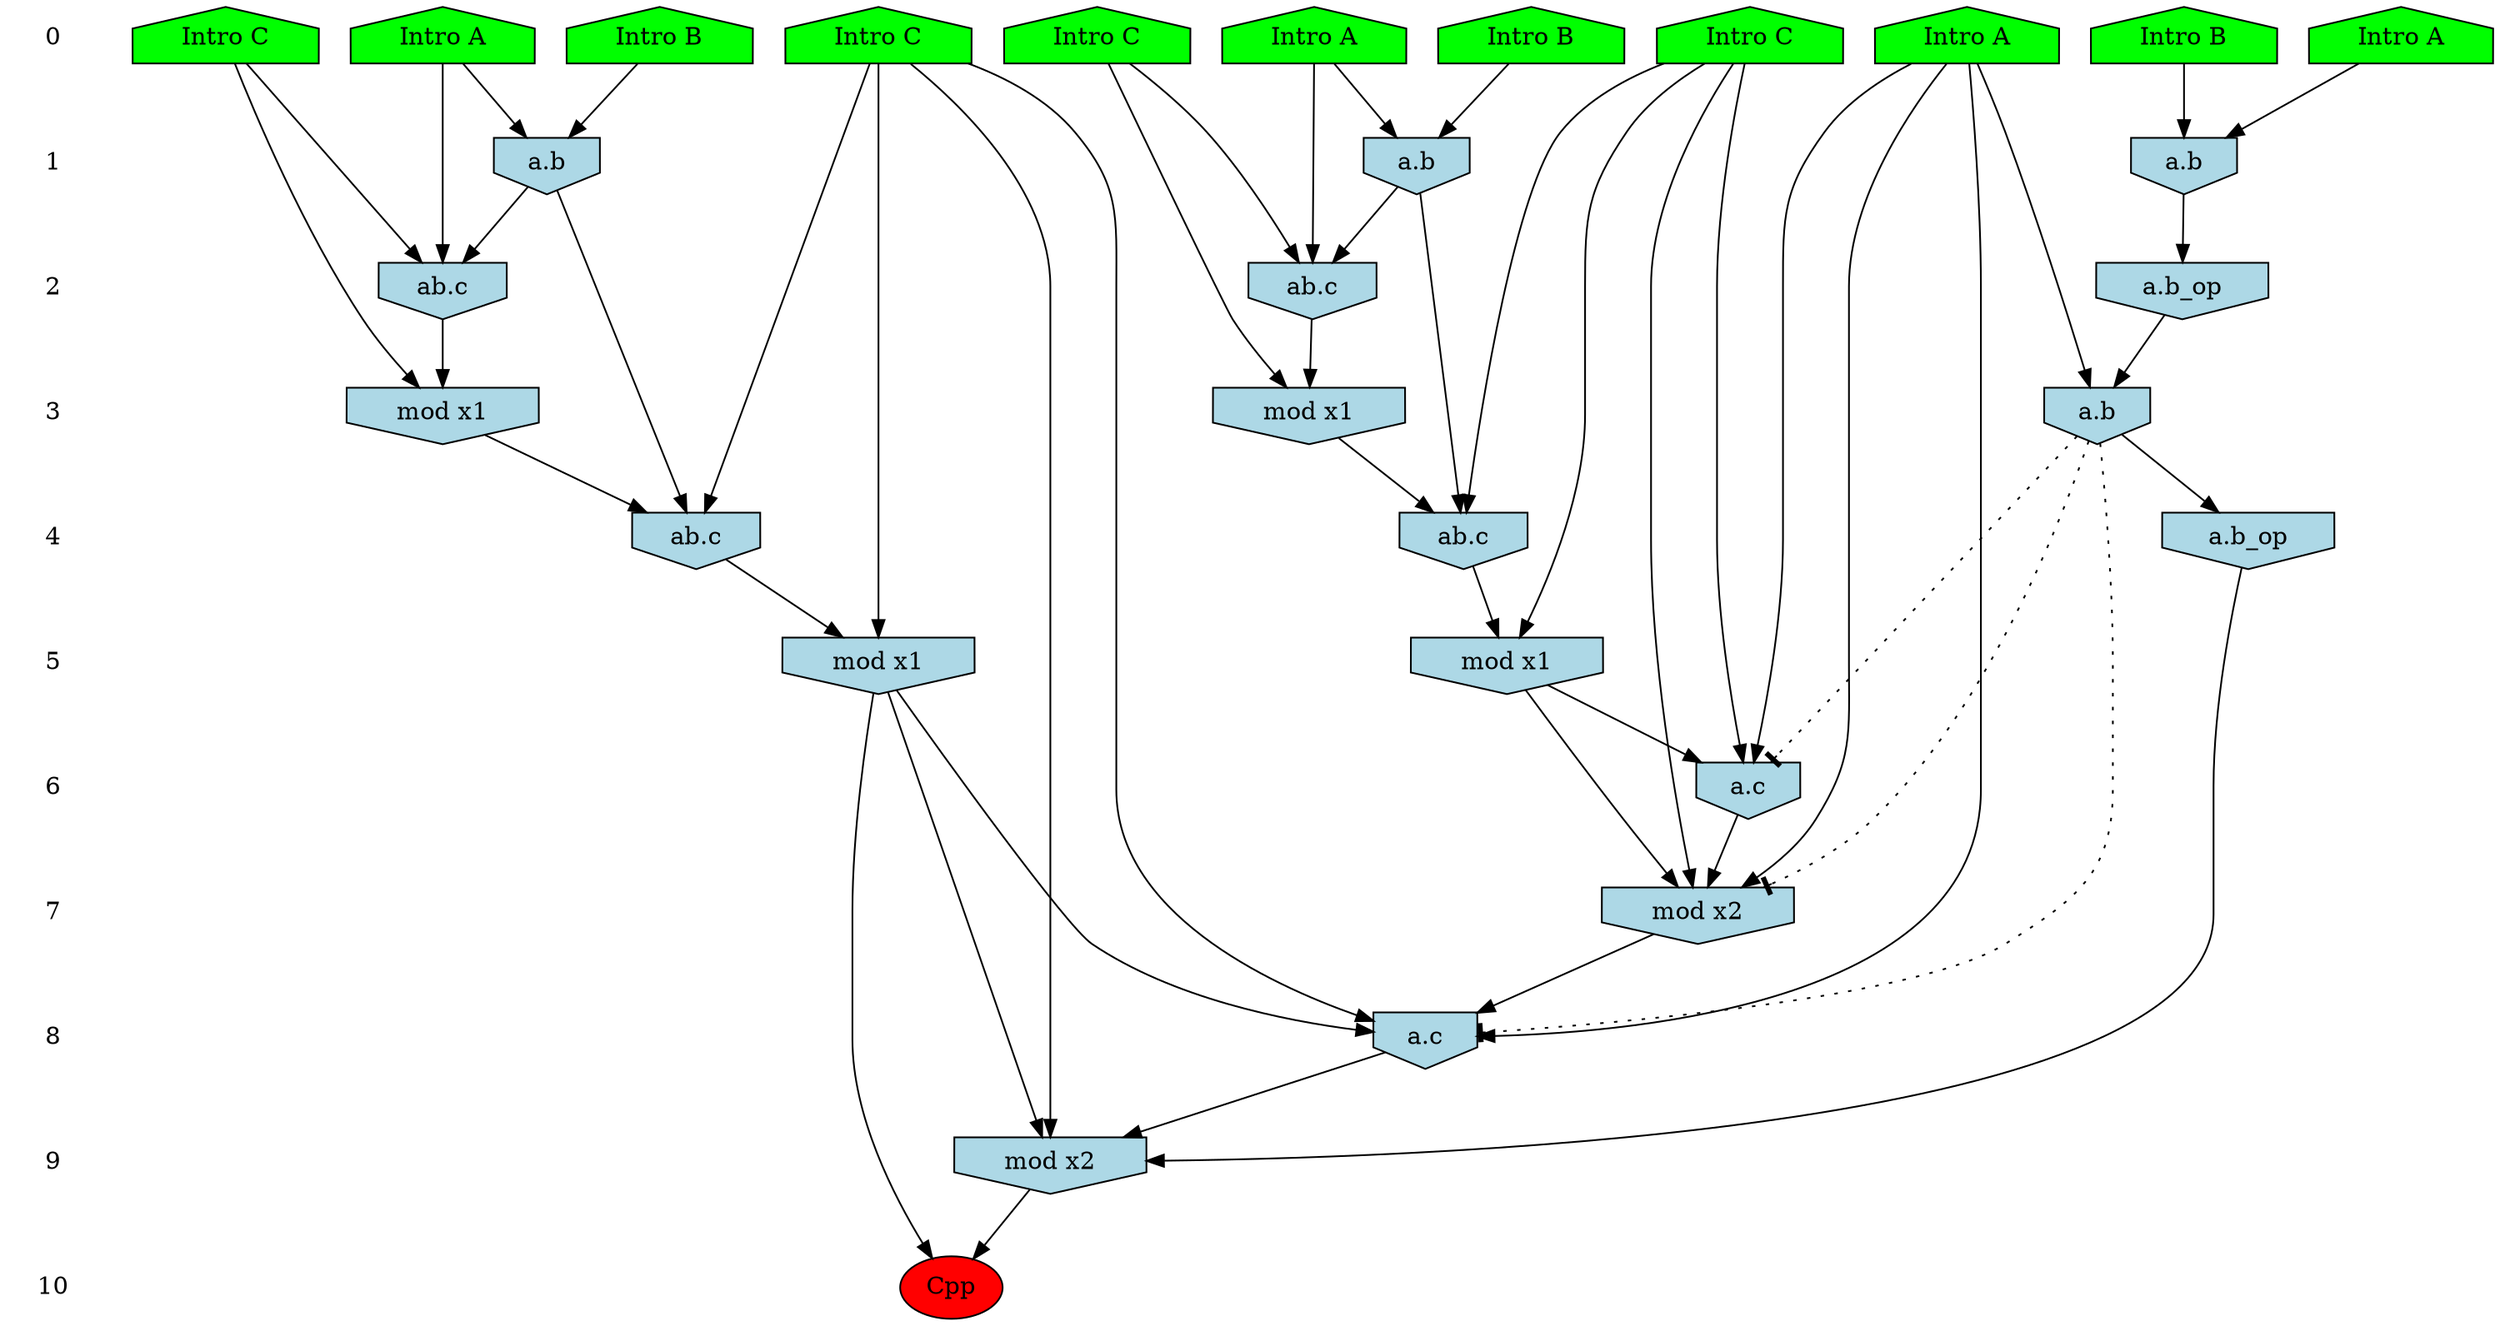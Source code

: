 /* Compression of 1 causal flows obtained in average at 1.612139E+01 t.u */
/* Compressed causal flows were: [2728] */
digraph G{
 ranksep=.5 ; 
{ rank = same ; "0" [shape=plaintext] ; node_1 [label ="Intro B", shape=house, style=filled, fillcolor=green] ;
node_2 [label ="Intro A", shape=house, style=filled, fillcolor=green] ;
node_3 [label ="Intro B", shape=house, style=filled, fillcolor=green] ;
node_4 [label ="Intro A", shape=house, style=filled, fillcolor=green] ;
node_5 [label ="Intro A", shape=house, style=filled, fillcolor=green] ;
node_6 [label ="Intro A", shape=house, style=filled, fillcolor=green] ;
node_7 [label ="Intro B", shape=house, style=filled, fillcolor=green] ;
node_8 [label ="Intro C", shape=house, style=filled, fillcolor=green] ;
node_9 [label ="Intro C", shape=house, style=filled, fillcolor=green] ;
node_10 [label ="Intro C", shape=house, style=filled, fillcolor=green] ;
node_11 [label ="Intro C", shape=house, style=filled, fillcolor=green] ;
}
{ rank = same ; "1" [shape=plaintext] ; node_12 [label="a.b", shape=invhouse, style=filled, fillcolor = lightblue] ;
node_13 [label="a.b", shape=invhouse, style=filled, fillcolor = lightblue] ;
node_21 [label="a.b", shape=invhouse, style=filled, fillcolor = lightblue] ;
}
{ rank = same ; "2" [shape=plaintext] ; node_14 [label="ab.c", shape=invhouse, style=filled, fillcolor = lightblue] ;
node_19 [label="a.b_op", shape=invhouse, style=filled, fillcolor = lightblue] ;
node_22 [label="ab.c", shape=invhouse, style=filled, fillcolor = lightblue] ;
}
{ rank = same ; "3" [shape=plaintext] ; node_15 [label="mod x1", shape=invhouse, style=filled, fillcolor = lightblue] ;
node_23 [label="mod x1", shape=invhouse, style=filled, fillcolor = lightblue] ;
node_27 [label="a.b", shape=invhouse, style=filled, fillcolor = lightblue] ;
}
{ rank = same ; "4" [shape=plaintext] ; node_16 [label="ab.c", shape=invhouse, style=filled, fillcolor = lightblue] ;
node_24 [label="ab.c", shape=invhouse, style=filled, fillcolor = lightblue] ;
node_28 [label="a.b_op", shape=invhouse, style=filled, fillcolor = lightblue] ;
}
{ rank = same ; "5" [shape=plaintext] ; node_17 [label="mod x1", shape=invhouse, style=filled, fillcolor = lightblue] ;
node_25 [label="mod x1", shape=invhouse, style=filled, fillcolor = lightblue] ;
}
{ rank = same ; "6" [shape=plaintext] ; node_18 [label="a.c", shape=invhouse, style=filled, fillcolor = lightblue] ;
}
{ rank = same ; "7" [shape=plaintext] ; node_20 [label="mod x2", shape=invhouse, style=filled, fillcolor = lightblue] ;
}
{ rank = same ; "8" [shape=plaintext] ; node_26 [label="a.c", shape=invhouse, style=filled, fillcolor = lightblue] ;
}
{ rank = same ; "9" [shape=plaintext] ; node_29 [label="mod x2", shape=invhouse, style=filled, fillcolor = lightblue] ;
}
{ rank = same ; "10" [shape=plaintext] ; node_30 [label ="Cpp", style=filled, fillcolor=red] ;
}
"0" -> "1" [style="invis"]; 
"1" -> "2" [style="invis"]; 
"2" -> "3" [style="invis"]; 
"3" -> "4" [style="invis"]; 
"4" -> "5" [style="invis"]; 
"5" -> "6" [style="invis"]; 
"6" -> "7" [style="invis"]; 
"7" -> "8" [style="invis"]; 
"8" -> "9" [style="invis"]; 
"9" -> "10" [style="invis"]; 
node_3 -> node_12
node_5 -> node_12
node_4 -> node_13
node_7 -> node_13
node_5 -> node_14
node_11 -> node_14
node_12 -> node_14
node_11 -> node_15
node_14 -> node_15
node_9 -> node_16
node_12 -> node_16
node_15 -> node_16
node_9 -> node_17
node_16 -> node_17
node_2 -> node_18
node_9 -> node_18
node_17 -> node_18
node_13 -> node_19
node_2 -> node_20
node_9 -> node_20
node_17 -> node_20
node_18 -> node_20
node_1 -> node_21
node_6 -> node_21
node_6 -> node_22
node_8 -> node_22
node_21 -> node_22
node_8 -> node_23
node_22 -> node_23
node_10 -> node_24
node_21 -> node_24
node_23 -> node_24
node_10 -> node_25
node_24 -> node_25
node_2 -> node_26
node_10 -> node_26
node_20 -> node_26
node_25 -> node_26
node_2 -> node_27
node_19 -> node_27
node_27 -> node_28
node_10 -> node_29
node_25 -> node_29
node_26 -> node_29
node_28 -> node_29
node_25 -> node_30
node_29 -> node_30
node_27 -> node_26 [style=dotted, arrowhead = tee] 
node_27 -> node_20 [style=dotted, arrowhead = tee] 
node_27 -> node_18 [style=dotted, arrowhead = tee] 
}
/*
 Dot generation time: 0.000125
*/